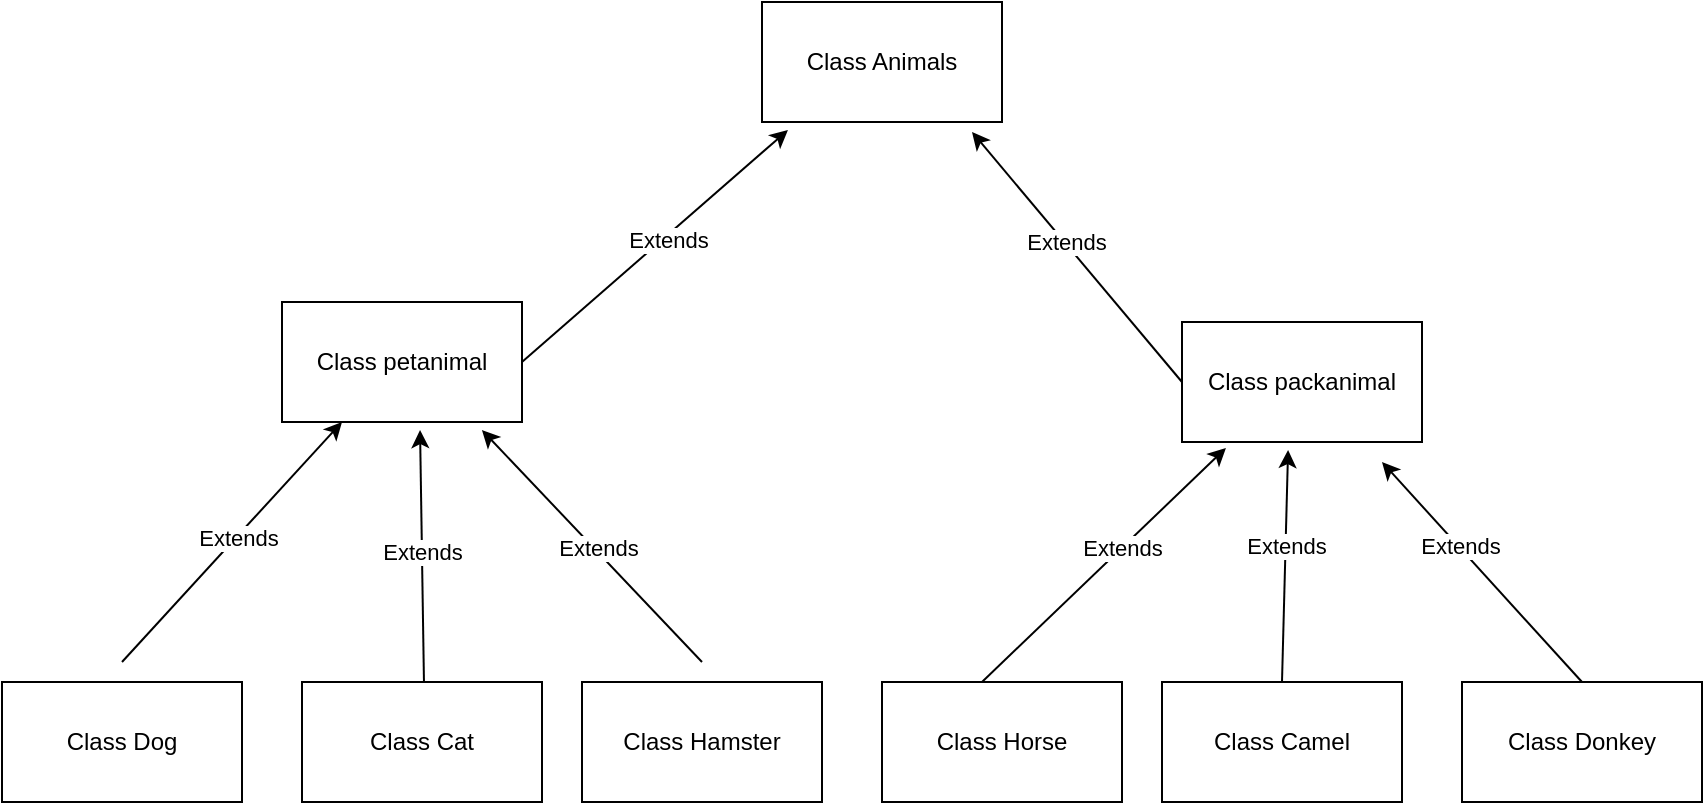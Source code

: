 <mxfile version="24.1.0" type="device">
  <diagram name="Страница — 1" id="Xgo9ZCm3MwXgv6VJzKZY">
    <mxGraphModel dx="1114" dy="783" grid="1" gridSize="10" guides="1" tooltips="1" connect="1" arrows="1" fold="1" page="1" pageScale="1" pageWidth="827" pageHeight="1169" math="0" shadow="0">
      <root>
        <mxCell id="0" />
        <mxCell id="1" parent="0" />
        <mxCell id="Hyo_K2XNloM1mxokHbsi-5" value="Class Dog" style="rounded=0;whiteSpace=wrap;html=1;" vertex="1" parent="1">
          <mxGeometry x="20" y="630" width="120" height="60" as="geometry" />
        </mxCell>
        <mxCell id="Hyo_K2XNloM1mxokHbsi-6" value="Class Cat" style="rounded=0;whiteSpace=wrap;html=1;" vertex="1" parent="1">
          <mxGeometry x="170" y="630" width="120" height="60" as="geometry" />
        </mxCell>
        <mxCell id="Hyo_K2XNloM1mxokHbsi-7" value="Class petanimal" style="rounded=0;whiteSpace=wrap;html=1;" vertex="1" parent="1">
          <mxGeometry x="160" y="440" width="120" height="60" as="geometry" />
        </mxCell>
        <mxCell id="Hyo_K2XNloM1mxokHbsi-8" value="Class Hamster" style="rounded=0;whiteSpace=wrap;html=1;" vertex="1" parent="1">
          <mxGeometry x="310" y="630" width="120" height="60" as="geometry" />
        </mxCell>
        <mxCell id="Hyo_K2XNloM1mxokHbsi-9" value="" style="endArrow=classic;html=1;rounded=0;entryX=0.25;entryY=1;entryDx=0;entryDy=0;" edge="1" parent="1" target="Hyo_K2XNloM1mxokHbsi-7">
          <mxGeometry width="50" height="50" relative="1" as="geometry">
            <mxPoint x="80" y="620" as="sourcePoint" />
            <mxPoint x="130" y="570" as="targetPoint" />
            <Array as="points" />
          </mxGeometry>
        </mxCell>
        <mxCell id="Hyo_K2XNloM1mxokHbsi-22" value="Extends" style="edgeLabel;html=1;align=center;verticalAlign=middle;resizable=0;points=[];" vertex="1" connectable="0" parent="Hyo_K2XNloM1mxokHbsi-9">
          <mxGeometry x="0.043" y="-1" relative="1" as="geometry">
            <mxPoint as="offset" />
          </mxGeometry>
        </mxCell>
        <mxCell id="Hyo_K2XNloM1mxokHbsi-10" value="" style="endArrow=classic;html=1;rounded=0;entryX=0.567;entryY=1.067;entryDx=0;entryDy=0;entryPerimeter=0;" edge="1" parent="1">
          <mxGeometry width="50" height="50" relative="1" as="geometry">
            <mxPoint x="230.98" y="630" as="sourcePoint" />
            <mxPoint x="229.02" y="504.02" as="targetPoint" />
          </mxGeometry>
        </mxCell>
        <mxCell id="Hyo_K2XNloM1mxokHbsi-23" value="Extends" style="edgeLabel;html=1;align=center;verticalAlign=middle;resizable=0;points=[];" vertex="1" connectable="0" parent="Hyo_K2XNloM1mxokHbsi-10">
          <mxGeometry x="0.032" relative="1" as="geometry">
            <mxPoint as="offset" />
          </mxGeometry>
        </mxCell>
        <mxCell id="Hyo_K2XNloM1mxokHbsi-11" value="" style="endArrow=classic;html=1;rounded=0;entryX=0.833;entryY=1.067;entryDx=0;entryDy=0;entryPerimeter=0;" edge="1" parent="1" target="Hyo_K2XNloM1mxokHbsi-7">
          <mxGeometry width="50" height="50" relative="1" as="geometry">
            <mxPoint x="370" y="620" as="sourcePoint" />
            <mxPoint x="420" y="570" as="targetPoint" />
          </mxGeometry>
        </mxCell>
        <mxCell id="Hyo_K2XNloM1mxokHbsi-24" value="Extends" style="edgeLabel;html=1;align=center;verticalAlign=middle;resizable=0;points=[];" vertex="1" connectable="0" parent="Hyo_K2XNloM1mxokHbsi-11">
          <mxGeometry x="-0.017" y="-1" relative="1" as="geometry">
            <mxPoint x="1" as="offset" />
          </mxGeometry>
        </mxCell>
        <mxCell id="Hyo_K2XNloM1mxokHbsi-12" value="Class Horse" style="rounded=0;whiteSpace=wrap;html=1;" vertex="1" parent="1">
          <mxGeometry x="460" y="630" width="120" height="60" as="geometry" />
        </mxCell>
        <mxCell id="Hyo_K2XNloM1mxokHbsi-13" value="Class Camel" style="rounded=0;whiteSpace=wrap;html=1;" vertex="1" parent="1">
          <mxGeometry x="600" y="630" width="120" height="60" as="geometry" />
        </mxCell>
        <mxCell id="Hyo_K2XNloM1mxokHbsi-14" value="Class Donkey" style="rounded=0;whiteSpace=wrap;html=1;" vertex="1" parent="1">
          <mxGeometry x="750" y="630" width="120" height="60" as="geometry" />
        </mxCell>
        <mxCell id="Hyo_K2XNloM1mxokHbsi-15" value="Class packanimal" style="rounded=0;whiteSpace=wrap;html=1;" vertex="1" parent="1">
          <mxGeometry x="610" y="450" width="120" height="60" as="geometry" />
        </mxCell>
        <mxCell id="Hyo_K2XNloM1mxokHbsi-16" value="" style="endArrow=classic;html=1;rounded=0;entryX=0.442;entryY=1.067;entryDx=0;entryDy=0;entryPerimeter=0;" edge="1" parent="1" target="Hyo_K2XNloM1mxokHbsi-15">
          <mxGeometry width="50" height="50" relative="1" as="geometry">
            <mxPoint x="660" y="630" as="sourcePoint" />
            <mxPoint x="710" y="580" as="targetPoint" />
          </mxGeometry>
        </mxCell>
        <mxCell id="Hyo_K2XNloM1mxokHbsi-26" value="Extends" style="edgeLabel;html=1;align=center;verticalAlign=middle;resizable=0;points=[];" vertex="1" connectable="0" parent="Hyo_K2XNloM1mxokHbsi-16">
          <mxGeometry x="0.173" relative="1" as="geometry">
            <mxPoint as="offset" />
          </mxGeometry>
        </mxCell>
        <mxCell id="Hyo_K2XNloM1mxokHbsi-17" value="" style="endArrow=classic;html=1;rounded=0;entryX=0.183;entryY=1.05;entryDx=0;entryDy=0;entryPerimeter=0;" edge="1" parent="1" target="Hyo_K2XNloM1mxokHbsi-15">
          <mxGeometry width="50" height="50" relative="1" as="geometry">
            <mxPoint x="510" y="630" as="sourcePoint" />
            <mxPoint x="560" y="580" as="targetPoint" />
          </mxGeometry>
        </mxCell>
        <mxCell id="Hyo_K2XNloM1mxokHbsi-25" value="Extends" style="edgeLabel;html=1;align=center;verticalAlign=middle;resizable=0;points=[];" vertex="1" connectable="0" parent="Hyo_K2XNloM1mxokHbsi-17">
          <mxGeometry x="0.155" y="1" relative="1" as="geometry">
            <mxPoint y="1" as="offset" />
          </mxGeometry>
        </mxCell>
        <mxCell id="Hyo_K2XNloM1mxokHbsi-18" value="" style="endArrow=classic;html=1;rounded=0;" edge="1" parent="1">
          <mxGeometry width="50" height="50" relative="1" as="geometry">
            <mxPoint x="810" y="630" as="sourcePoint" />
            <mxPoint x="710" y="520" as="targetPoint" />
          </mxGeometry>
        </mxCell>
        <mxCell id="Hyo_K2XNloM1mxokHbsi-27" value="Extends" style="edgeLabel;html=1;align=center;verticalAlign=middle;resizable=0;points=[];" vertex="1" connectable="0" parent="Hyo_K2XNloM1mxokHbsi-18">
          <mxGeometry x="0.239" y="-1" relative="1" as="geometry">
            <mxPoint as="offset" />
          </mxGeometry>
        </mxCell>
        <mxCell id="Hyo_K2XNloM1mxokHbsi-19" value="Class Animals" style="rounded=0;whiteSpace=wrap;html=1;" vertex="1" parent="1">
          <mxGeometry x="400" y="290" width="120" height="60" as="geometry" />
        </mxCell>
        <mxCell id="Hyo_K2XNloM1mxokHbsi-31" value="" style="endArrow=classic;html=1;rounded=0;entryX=0.108;entryY=1.067;entryDx=0;entryDy=0;entryPerimeter=0;" edge="1" parent="1" target="Hyo_K2XNloM1mxokHbsi-19">
          <mxGeometry width="50" height="50" relative="1" as="geometry">
            <mxPoint x="280" y="470" as="sourcePoint" />
            <mxPoint x="330" y="420" as="targetPoint" />
          </mxGeometry>
        </mxCell>
        <mxCell id="Hyo_K2XNloM1mxokHbsi-34" value="Extends" style="edgeLabel;html=1;align=center;verticalAlign=middle;resizable=0;points=[];" vertex="1" connectable="0" parent="Hyo_K2XNloM1mxokHbsi-31">
          <mxGeometry x="0.078" y="-2" relative="1" as="geometry">
            <mxPoint as="offset" />
          </mxGeometry>
        </mxCell>
        <mxCell id="Hyo_K2XNloM1mxokHbsi-33" value="" style="endArrow=classic;html=1;rounded=0;entryX=0.875;entryY=1.083;entryDx=0;entryDy=0;entryPerimeter=0;exitX=0;exitY=0.5;exitDx=0;exitDy=0;" edge="1" parent="1" source="Hyo_K2XNloM1mxokHbsi-15" target="Hyo_K2XNloM1mxokHbsi-19">
          <mxGeometry width="50" height="50" relative="1" as="geometry">
            <mxPoint x="580" y="480" as="sourcePoint" />
            <mxPoint x="630" y="430" as="targetPoint" />
          </mxGeometry>
        </mxCell>
        <mxCell id="Hyo_K2XNloM1mxokHbsi-35" value="Extends" style="edgeLabel;html=1;align=center;verticalAlign=middle;resizable=0;points=[];" vertex="1" connectable="0" parent="Hyo_K2XNloM1mxokHbsi-33">
          <mxGeometry x="0.123" y="-1" relative="1" as="geometry">
            <mxPoint as="offset" />
          </mxGeometry>
        </mxCell>
      </root>
    </mxGraphModel>
  </diagram>
</mxfile>
